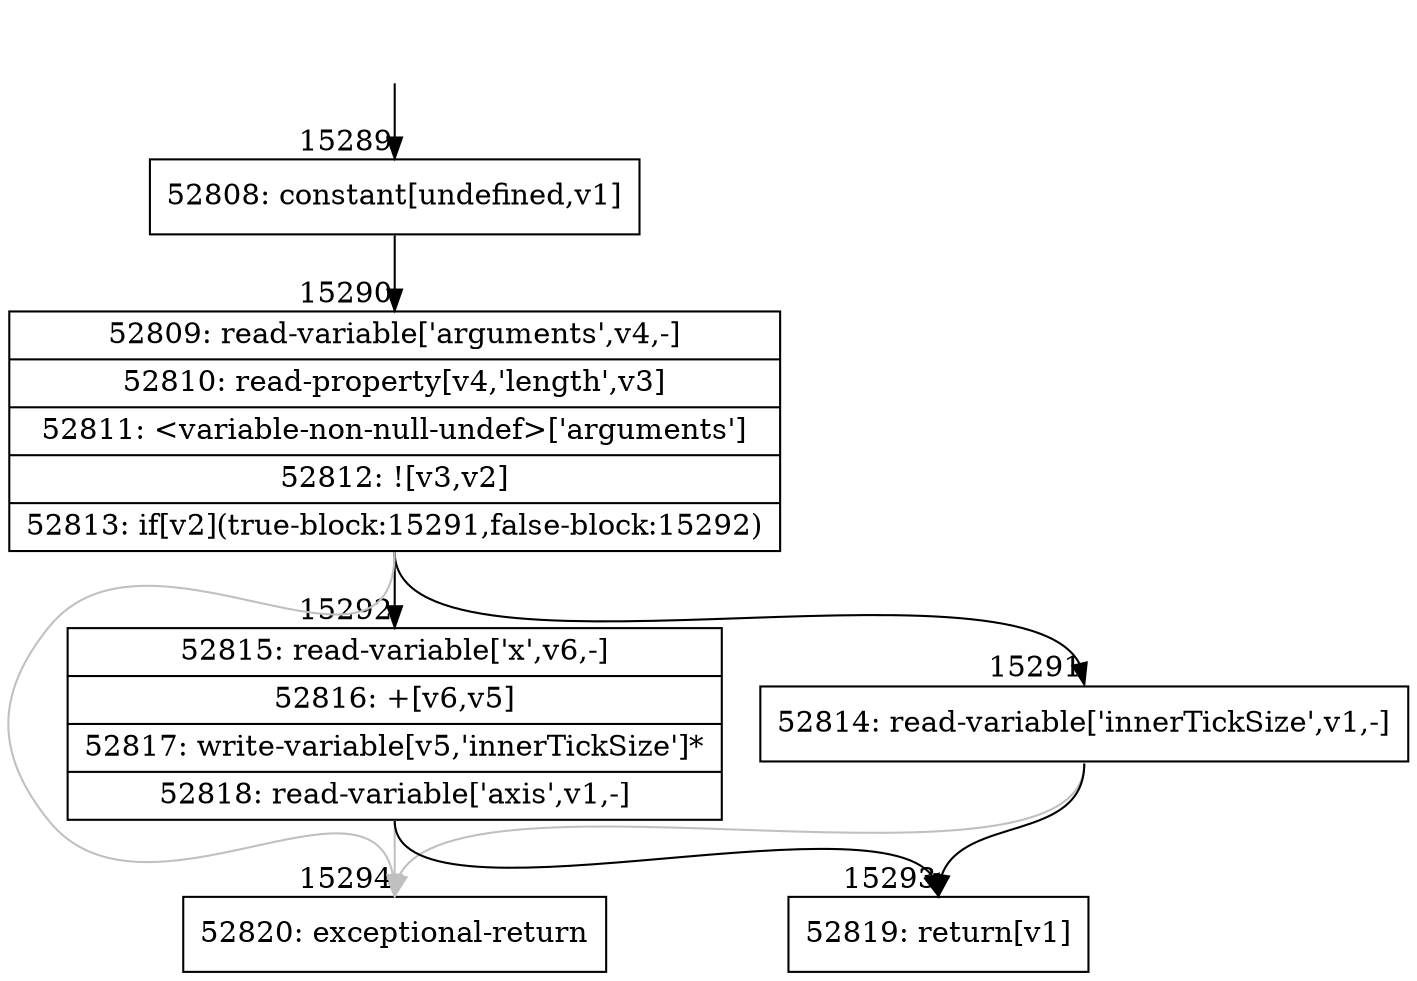 digraph {
rankdir="TD"
BB_entry1422[shape=none,label=""];
BB_entry1422 -> BB15289 [tailport=s, headport=n, headlabel="    15289"]
BB15289 [shape=record label="{52808: constant[undefined,v1]}" ] 
BB15289 -> BB15290 [tailport=s, headport=n, headlabel="      15290"]
BB15290 [shape=record label="{52809: read-variable['arguments',v4,-]|52810: read-property[v4,'length',v3]|52811: \<variable-non-null-undef\>['arguments']|52812: ![v3,v2]|52813: if[v2](true-block:15291,false-block:15292)}" ] 
BB15290 -> BB15291 [tailport=s, headport=n, headlabel="      15291"]
BB15290 -> BB15292 [tailport=s, headport=n, headlabel="      15292"]
BB15290 -> BB15294 [tailport=s, headport=n, color=gray, headlabel="      15294"]
BB15291 [shape=record label="{52814: read-variable['innerTickSize',v1,-]}" ] 
BB15291 -> BB15293 [tailport=s, headport=n, headlabel="      15293"]
BB15291 -> BB15294 [tailport=s, headport=n, color=gray]
BB15292 [shape=record label="{52815: read-variable['x',v6,-]|52816: +[v6,v5]|52817: write-variable[v5,'innerTickSize']*|52818: read-variable['axis',v1,-]}" ] 
BB15292 -> BB15293 [tailport=s, headport=n]
BB15292 -> BB15294 [tailport=s, headport=n, color=gray]
BB15293 [shape=record label="{52819: return[v1]}" ] 
BB15294 [shape=record label="{52820: exceptional-return}" ] 
//#$~ 9003
}
